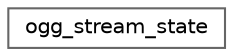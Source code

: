 digraph "Graphical Class Hierarchy"
{
 // LATEX_PDF_SIZE
  bgcolor="transparent";
  edge [fontname=Helvetica,fontsize=10,labelfontname=Helvetica,labelfontsize=10];
  node [fontname=Helvetica,fontsize=10,shape=box,height=0.2,width=0.4];
  rankdir="LR";
  Node0 [id="Node000000",label="ogg_stream_state",height=0.2,width=0.4,color="grey40", fillcolor="white", style="filled",URL="$structogg__stream__state.html",tooltip=" "];
}
